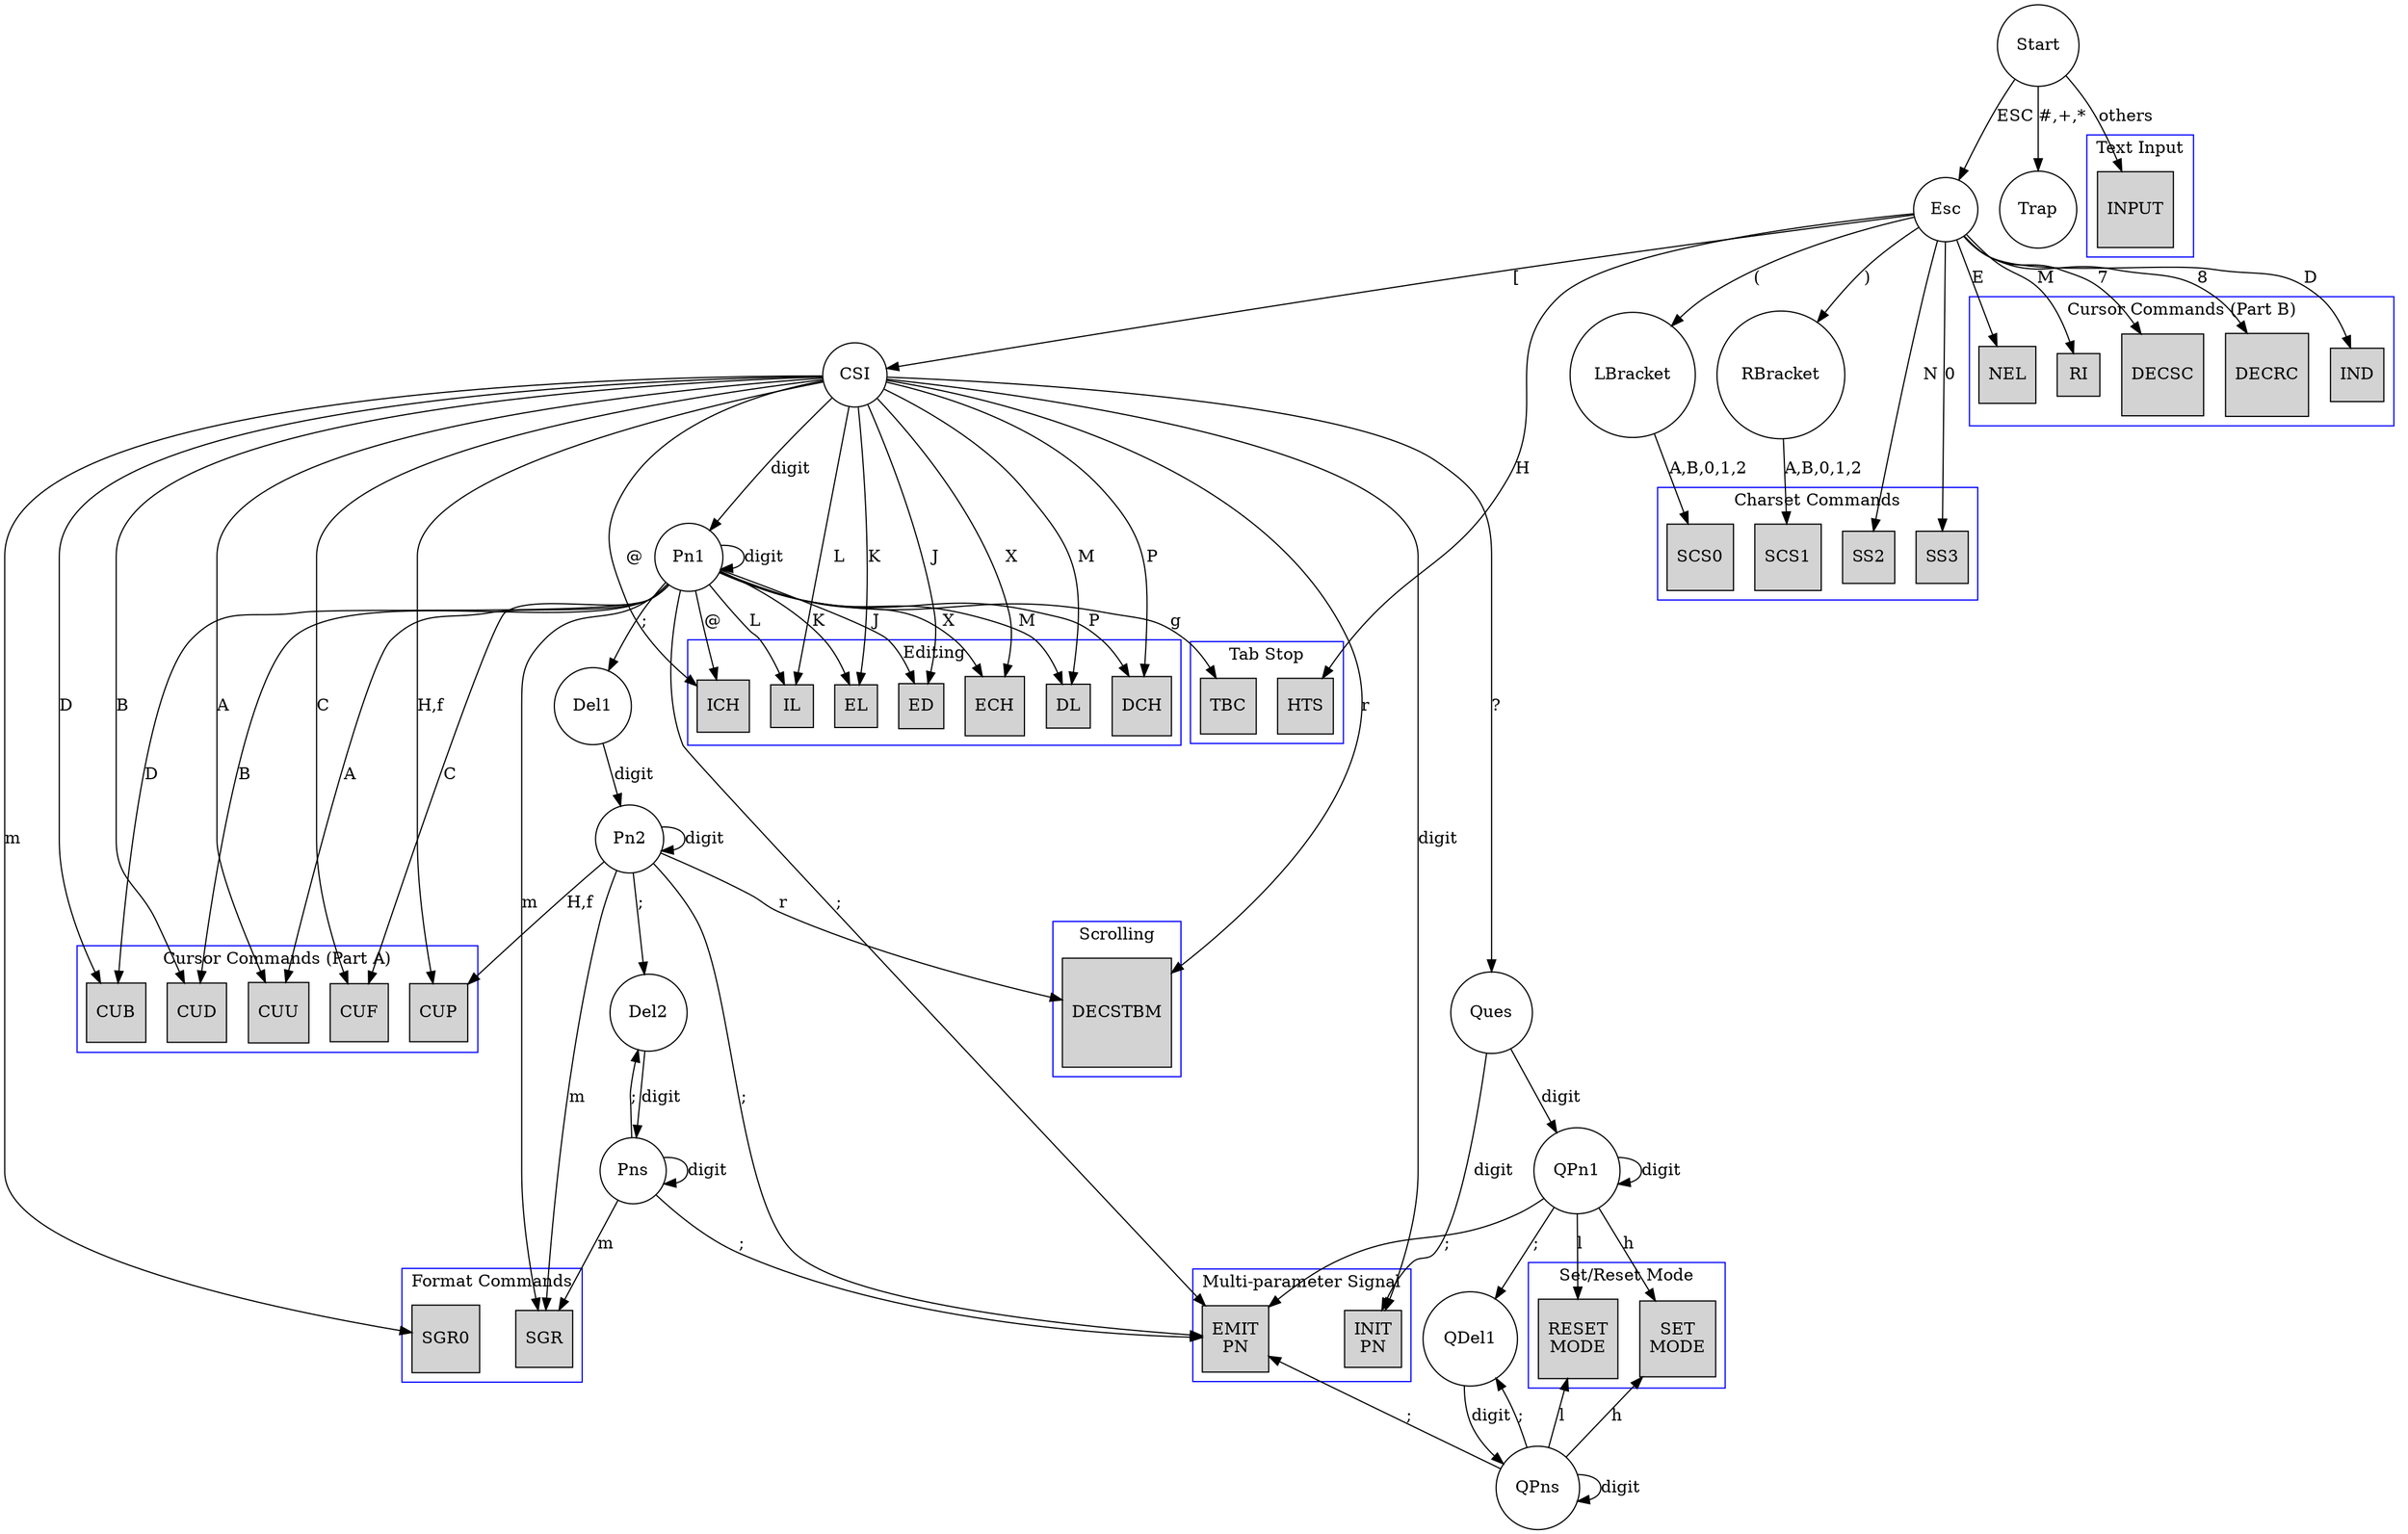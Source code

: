 digraph DFA {   
//	edge[fontname="FangSong"];  
//	node[peripheries=2, fontname="FangSong"];  
//	size="16, 16";  
	rankdir=TB;
	node[shape=circle];  

	Start;

	/* Basic structure */

	// ESC
	Start->Esc[label=ESC];

	// ESC #,*,+
	Start->Trap[label="#,+,*"];

	// ESC [
	Esc->CSI[label="["];

	// ESC [ Pn
	CSI->Pn1[label="digit"];
	Pn1->Pn1[label="digit"];

	// ESC [ Pn; 
	Pn1->Del1[label=";"];

	// ESC [ Pn; Pn
	Del1->Pn2[label="digit"];
	Pn2->Pn2[label="digit"];

	// ESC [ Pn; Pn; 
	Pn2->Del2[label=";"];

	// ESC [ Pn; Pn; Pns
	Del2->Pns[label="digit"];
	Pns->Pns[label="digit"];
	Pns->Del2[label=";"];

	// ESC (
	Esc->LBracket[label="("];

	// ESC )
	Esc->RBracket[label=")"];

	// ESC [ ?
	CSI->Ques[label="?"];

	// ESC [ ? Pn
	Ques->QPn1[label="digit"];
	QPn1->QPn1[label="digit"];

	// ESC [ ? Pn; Pns
	QPn1->QDel1[label=";"];
	QDel1->QPns[label="digit"];
	QPns->QPns[label="digit"];
	QPns->QDel1[label=";"];

	/* Multi-parameter Signal */
	subgraph cluster7 {
		node[style=filled,shape=square];
        color=blue;
        label="Multi-parameter Signal";  
		EMIT_PN[label="EMIT\nPN"];
		INIT_PN[label="INIT\nPN"];
	}

	CSI->INIT_PN[label="digit"];
	Pn1->EMIT_PN[label=";"];
	Pn2->EMIT_PN[label=";"];
	Pns->EMIT_PN[label=";"];

	Ques->INIT_PN[label="digit"];
	QPn1->EMIT_PN[label=";"];

	// QPns->EMIT_PN
	EMIT_PN->QPns[label=";", dir="back"];
	
	/* Format Commands */
	subgraph cluster0 {
		node[style=filled,shape=square];
        color=blue;
        label="Format Commands";  
		SGR; SGR0;
	}

	Pn1->SGR[label="m"];
	Pn2->SGR[label="m"];
	Pns->SGR[label="m"];
	CSI->SGR0[label="m"];

	/* Charset Commands */
	subgraph cluster3 {
		node[style=filled,shape=square];
        color=blue;
        label="Charset Commands";  
		SCS0; SCS1; SS2; SS3;
	}

	LBracket->SCS0[label="A,B,0,1,2"];
	RBracket->SCS1[label="A,B,0,1,2"];
	Esc->SS2[label=N];
	Esc->SS3[label=0];

	/* Cursor Movement Commands */
	subgraph cluster1a {
		node[style=filled,shape=square];
        color=blue;
        label="Cursor Commands (Part A)";  
		CUU; CUD; CUF; CUB; CUP;
	}

	subgraph cluster1b {
		node[style=filled,shape=square];
        color=blue;
        label="Cursor Commands (Part B)";  
		IND; NEL; RI; DECSC; DECRC;
	}

	// ESC [ Pn A
	Pn1->CUU[label=A];  // Cursor up
	CSI->CUU[label=A];

	// ESC [ Pn B
	Pn1->CUD[label=B];  // Cursor down
	CSI->CUD[label=B];

	// ESC [ Pn C
	Pn1->CUF[label=C];  // Cursor forward (right)
	CSI->CUF[label=C];

	// ESC [ Pn B
	Pn1->CUB[label=D];  // Cursor backward (left)
	CSI->CUB[label=D];

	// ESC [ Pn; Pn H 
	Pn2->CUP[label="H,f"]; // Cursor Position

	// ESC [ H
	CSI->CUP[label="H,f"]; // Cursor Home

	// ESC D
	Esc->IND[label=D];  // Index

	// ESC E
	Esc->NEL[label=E];  // Next line

	// ESC M
	Esc->RI[label=M];  // Reserve Index

	// ESC 7
	Esc->DECSC[label=7]; // Save cursor

	// ESC 8
	Esc->DECRC[label=8]; // Restore cursor

	/* Scrolling */
	subgraph cluster2 {
		node[style=filled,shape=square];
        color=blue;
        label="Scrolling";  
		DECSTBM;
	}

	// ESC [ Pn; Pn r
	Pn2->DECSTBM[label=r]; // Set top and bottom margins
	CSI->DECSTBM[label=r];

	/* Erasing */
	subgraph cluster4 {
		node[style=filled,shape=square];
        color=blue;
        label="Erasing";  
		EL; ED;
	}

	CSI->EL[label=K];  // Erase in line
	Pn1->EL[label=K];

	CSI->ED[label=J];  // Erase in display
	Pn1->ED[label=J];

	/* Editing */
	subgraph cluster4 {
		node[style=filled,shape=square];
        color=blue;
        label="Editing";  
		ECH; DCH; ICH; IL; DL;
	}

	Pn1->ICH[label="@"]; // Insert character
	Pn1->ECH[label=X]; // Erase character
	Pn1->DCH[label=P]; // Delete character
	Pn1->IL[label=L];  // Insert line
	Pn1->DL[label=M];  // Delete line

	CSI->ICH[label="@"]; // Insert character
	CSI->ECH[label=X]; // Erase character
	CSI->DCH[label=P]; // Delete character
	CSI->IL[label=L];  // Insert line
	CSI->DL[label=M];  // Delete line

	/* Set/Reset Mode Commands */
	subgraph cluster5 {
		node[style=filled,shape=square];
        color=blue;
        label="Set/Reset Mode";  
		SETMODE[label="SET\nMODE"]; RESETMODE[label="RESET\nMODE"];
	}
	QPn1->SETMODE[label=h]
	QPn1->RESETMODE[label=l]

	SETMODE->QPns[label=h,dir="back"];
	RESETMODE->QPns[label=l,dir="back"];

	subgraph cluster6 {
		node[style=filled,shape=square];
        color=blue;
        label="Text Input";  
		INPUT;
	}
	Start->INPUT[label=others];

	subgraph cluster8 {
		node[style=filled,shape=square];
        color=blue;
        label="Tab Stop";  
		HTS; TBC;
	}

	Esc->HTS[label=H];
	Pn1->TBC[label=g];
}
